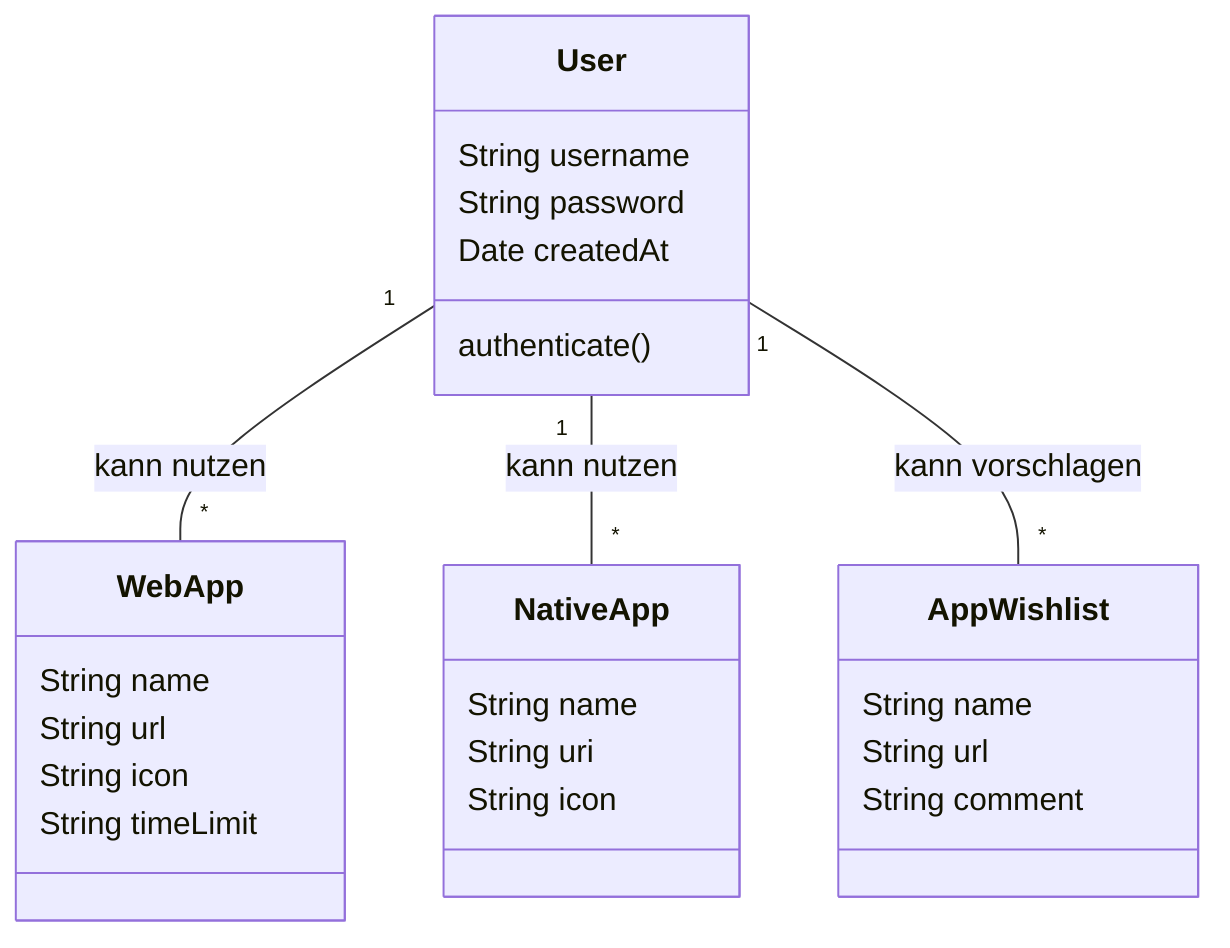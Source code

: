 classDiagram
  class User {
    String username
    String password
    Date createdAt
    authenticate()
  }

  class WebApp {
    String name
    String url
    String icon
    String timeLimit
  }

  class NativeApp {
    String name
    String uri
    String icon
  }

  class AppWishlist {
    String name
    String url
    String comment
  }

  User "1" -- "*" WebApp : kann nutzen
  User "1" -- "*" NativeApp : kann nutzen
  User "1" -- "*" AppWishlist : kann vorschlagen